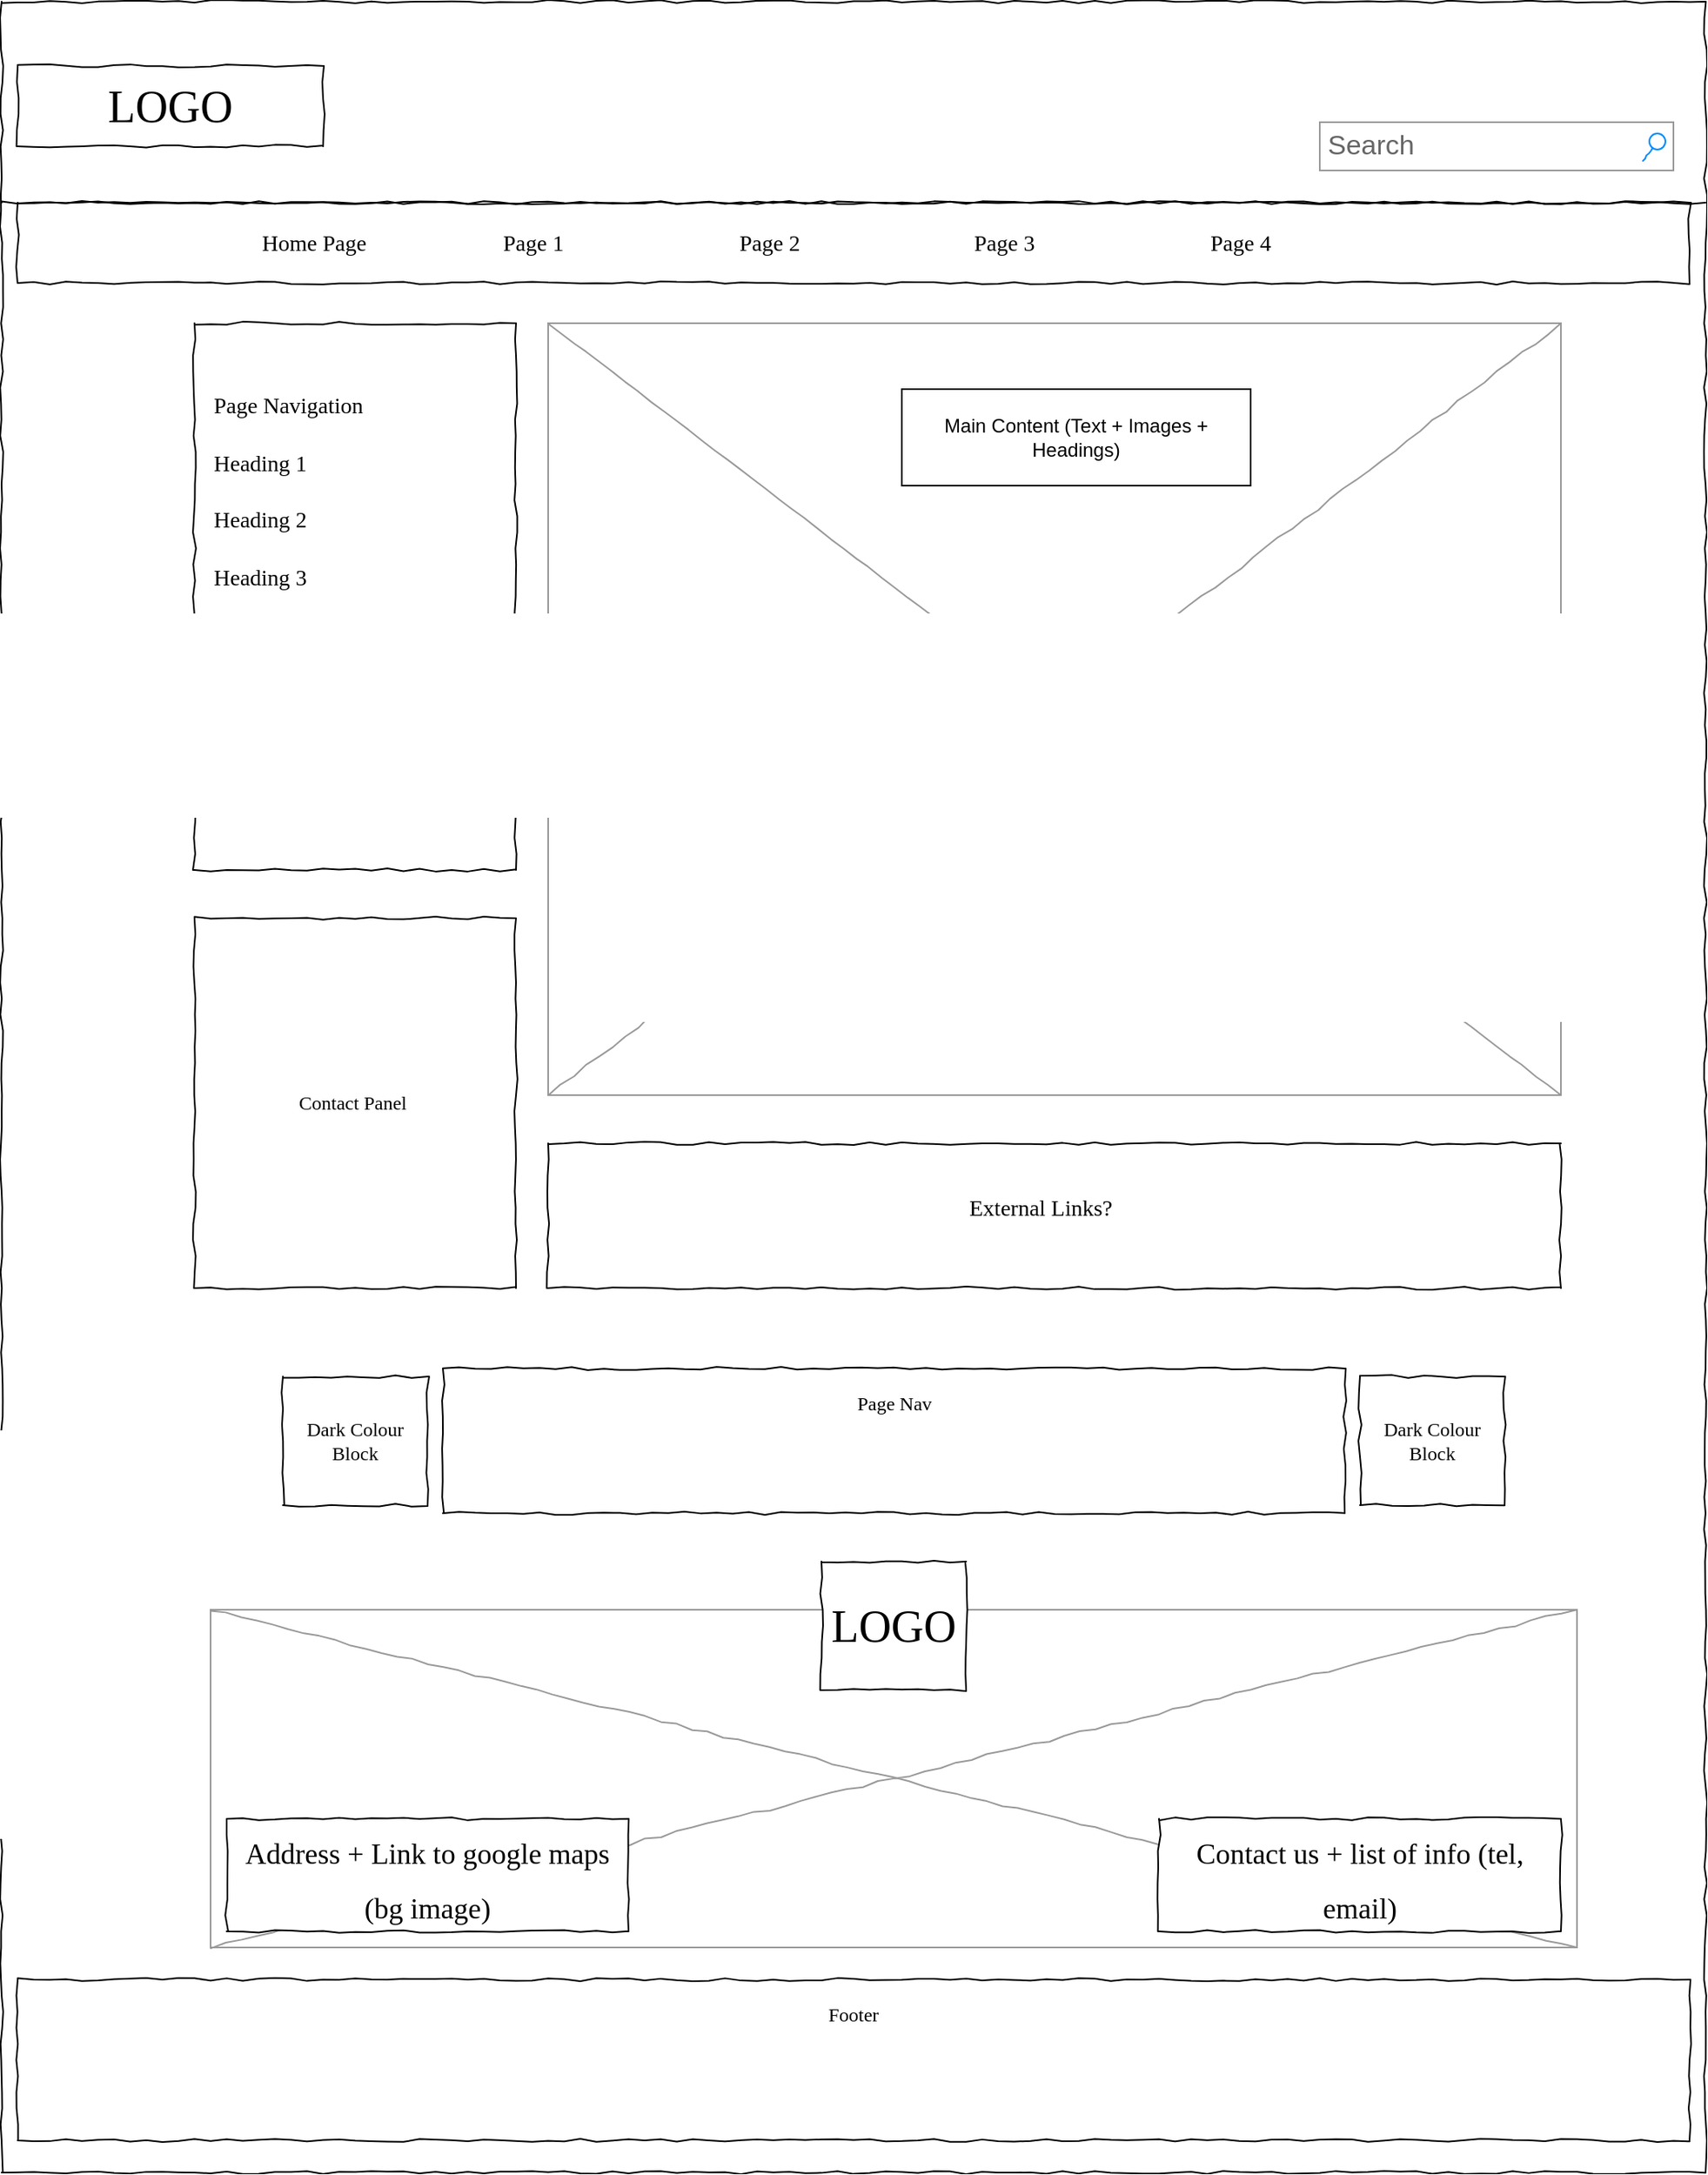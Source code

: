 <mxfile version="22.1.2" type="device">
  <diagram name="Page-1" id="03018318-947c-dd8e-b7a3-06fadd420f32">
    <mxGraphModel dx="1424" dy="1560" grid="1" gridSize="10" guides="1" tooltips="1" connect="1" arrows="1" fold="1" page="1" pageScale="1" pageWidth="1100" pageHeight="850" background="none" math="0" shadow="0">
      <root>
        <mxCell id="0" />
        <mxCell id="1" parent="0" />
        <mxCell id="677b7b8949515195-1" value="" style="whiteSpace=wrap;html=1;rounded=0;shadow=0;labelBackgroundColor=none;strokeColor=#000000;strokeWidth=1;fillColor=none;fontFamily=Verdana;fontSize=12;fontColor=#000000;align=center;comic=1;" parent="1" vertex="1">
          <mxGeometry x="20" y="20" width="1060" height="1350" as="geometry" />
        </mxCell>
        <mxCell id="677b7b8949515195-2" value="LOGO" style="whiteSpace=wrap;html=1;rounded=0;shadow=0;labelBackgroundColor=none;strokeWidth=1;fontFamily=Verdana;fontSize=28;align=center;comic=1;" parent="1" vertex="1">
          <mxGeometry x="30" y="60" width="190" height="50" as="geometry" />
        </mxCell>
        <mxCell id="677b7b8949515195-3" value="Search" style="strokeWidth=1;shadow=0;dashed=0;align=center;html=1;shape=mxgraph.mockup.forms.searchBox;strokeColor=#999999;mainText=;strokeColor2=#008cff;fontColor=#666666;fontSize=17;align=left;spacingLeft=3;rounded=0;labelBackgroundColor=none;comic=1;" parent="1" vertex="1">
          <mxGeometry x="840" y="95" width="220" height="30" as="geometry" />
        </mxCell>
        <mxCell id="677b7b8949515195-8" value="" style="whiteSpace=wrap;html=1;rounded=0;shadow=0;labelBackgroundColor=none;strokeWidth=1;fillColor=none;fontFamily=Verdana;fontSize=12;align=center;comic=1;" parent="1" vertex="1">
          <mxGeometry x="140" y="220" width="200" height="340" as="geometry" />
        </mxCell>
        <mxCell id="677b7b8949515195-9" value="" style="line;strokeWidth=1;html=1;rounded=0;shadow=0;labelBackgroundColor=none;fillColor=none;fontFamily=Verdana;fontSize=14;fontColor=#000000;align=center;comic=1;" parent="1" vertex="1">
          <mxGeometry x="20" y="140" width="1060" height="10" as="geometry" />
        </mxCell>
        <mxCell id="677b7b8949515195-10" value="" style="whiteSpace=wrap;html=1;rounded=0;shadow=0;labelBackgroundColor=none;strokeWidth=1;fillColor=none;fontFamily=Verdana;fontSize=12;align=center;comic=1;" parent="1" vertex="1">
          <mxGeometry x="30" y="145" width="1040" height="50" as="geometry" />
        </mxCell>
        <mxCell id="677b7b8949515195-11" value="Page 1" style="text;html=1;points=[];align=left;verticalAlign=top;spacingTop=-4;fontSize=14;fontFamily=Verdana;rounded=0;" parent="1" vertex="1">
          <mxGeometry x="330" y="160" width="60" height="20" as="geometry" />
        </mxCell>
        <mxCell id="677b7b8949515195-12" value="Page 2" style="text;html=1;points=[];align=left;verticalAlign=top;spacingTop=-4;fontSize=14;fontFamily=Verdana;rounded=0;" parent="1" vertex="1">
          <mxGeometry x="477" y="160" width="60" height="20" as="geometry" />
        </mxCell>
        <mxCell id="677b7b8949515195-13" value="Page 3" style="text;html=1;points=[];align=left;verticalAlign=top;spacingTop=-4;fontSize=14;fontFamily=Verdana;rounded=0;" parent="1" vertex="1">
          <mxGeometry x="623" y="160" width="60" height="20" as="geometry" />
        </mxCell>
        <mxCell id="677b7b8949515195-14" value="Page 4" style="text;html=1;points=[];align=left;verticalAlign=top;spacingTop=-4;fontSize=14;fontFamily=Verdana;rounded=0;" parent="1" vertex="1">
          <mxGeometry x="770" y="160" width="60" height="20" as="geometry" />
        </mxCell>
        <mxCell id="677b7b8949515195-16" value="" style="verticalLabelPosition=bottom;shadow=0;dashed=0;align=center;html=1;verticalAlign=top;strokeWidth=1;shape=mxgraph.mockup.graphics.simpleIcon;strokeColor=#999999;rounded=0;labelBackgroundColor=none;fontFamily=Verdana;fontSize=14;fontColor=#000000;comic=1;" parent="1" vertex="1">
          <mxGeometry x="360" y="220" width="630" height="480" as="geometry" />
        </mxCell>
        <mxCell id="677b7b8949515195-26" value="" style="whiteSpace=wrap;html=1;rounded=0;shadow=0;labelBackgroundColor=none;strokeWidth=1;fillColor=none;fontFamily=Verdana;fontSize=12;align=center;comic=1;" parent="1" vertex="1">
          <mxGeometry x="360" y="730" width="630" height="90" as="geometry" />
        </mxCell>
        <mxCell id="677b7b8949515195-27" value="Page Navigation" style="text;html=1;points=[];align=left;verticalAlign=top;spacingTop=-4;fontSize=14;fontFamily=Verdana;rounded=0;" parent="1" vertex="1">
          <mxGeometry x="150" y="261" width="170" height="20" as="geometry" />
        </mxCell>
        <mxCell id="677b7b8949515195-28" value="Heading 1" style="text;html=1;points=[];align=left;verticalAlign=top;spacingTop=-4;fontSize=14;fontFamily=Verdana;rounded=0;" parent="1" vertex="1">
          <mxGeometry x="150" y="297" width="170" height="20" as="geometry" />
        </mxCell>
        <mxCell id="677b7b8949515195-29" value="Heading 2" style="text;html=1;points=[];align=left;verticalAlign=top;spacingTop=-4;fontSize=14;fontFamily=Verdana;rounded=0;" parent="1" vertex="1">
          <mxGeometry x="150" y="332" width="170" height="20" as="geometry" />
        </mxCell>
        <mxCell id="677b7b8949515195-30" value="Heading 3" style="text;html=1;points=[];align=left;verticalAlign=top;spacingTop=-4;fontSize=14;fontFamily=Verdana;rounded=0;" parent="1" vertex="1">
          <mxGeometry x="150" y="368" width="170" height="20" as="geometry" />
        </mxCell>
        <mxCell id="677b7b8949515195-42" value="External Links?" style="text;html=1;points=[];align=left;verticalAlign=top;spacingTop=-4;fontSize=14;fontFamily=Verdana;rounded=0;" parent="1" vertex="1">
          <mxGeometry x="620" y="760" width="170" height="20" as="geometry" />
        </mxCell>
        <mxCell id="hNDHUw-a-cQ-KbqJNmIG-3" value="Contact Panel&amp;nbsp;" style="whiteSpace=wrap;html=1;rounded=0;shadow=0;labelBackgroundColor=none;strokeWidth=1;fillColor=none;fontFamily=Verdana;fontSize=12;align=center;comic=1;" vertex="1" parent="1">
          <mxGeometry x="140" y="590" width="200" height="230" as="geometry" />
        </mxCell>
        <mxCell id="hNDHUw-a-cQ-KbqJNmIG-4" value="Home Page" style="text;html=1;points=[];align=left;verticalAlign=top;spacingTop=-4;fontSize=14;fontFamily=Verdana;rounded=0;" vertex="1" parent="1">
          <mxGeometry x="180" y="160" width="60" height="20" as="geometry" />
        </mxCell>
        <mxCell id="hNDHUw-a-cQ-KbqJNmIG-5" value="&lt;div style=&quot;text-align: justify&quot;&gt;Footer&lt;/div&gt;" style="whiteSpace=wrap;html=1;rounded=0;shadow=0;labelBackgroundColor=none;strokeWidth=1;fillColor=none;fontFamily=Verdana;fontSize=12;align=center;verticalAlign=top;spacing=10;comic=1;" vertex="1" parent="1">
          <mxGeometry x="30" y="1250" width="1040" height="100" as="geometry" />
        </mxCell>
        <mxCell id="hNDHUw-a-cQ-KbqJNmIG-7" value="Main Content (Text + Images + Headings)" style="rounded=0;whiteSpace=wrap;html=1;" vertex="1" parent="1">
          <mxGeometry x="580" y="261" width="217" height="60" as="geometry" />
        </mxCell>
        <mxCell id="hNDHUw-a-cQ-KbqJNmIG-9" value="" style="verticalLabelPosition=bottom;shadow=0;dashed=0;align=center;html=1;verticalAlign=top;strokeWidth=1;shape=mxgraph.mockup.graphics.simpleIcon;strokeColor=#999999;rounded=0;labelBackgroundColor=none;fontFamily=Verdana;fontSize=14;fontColor=#000000;comic=1;" vertex="1" parent="1">
          <mxGeometry x="150" y="1020" width="850" height="210" as="geometry" />
        </mxCell>
        <mxCell id="hNDHUw-a-cQ-KbqJNmIG-11" value="LOGO" style="whiteSpace=wrap;html=1;rounded=0;shadow=0;labelBackgroundColor=none;strokeWidth=1;fontFamily=Verdana;fontSize=28;align=center;comic=1;" vertex="1" parent="1">
          <mxGeometry x="530" y="990" width="90" height="80" as="geometry" />
        </mxCell>
        <mxCell id="hNDHUw-a-cQ-KbqJNmIG-12" value="&lt;font style=&quot;font-size: 18px;&quot;&gt;Address + Link to google maps (bg image)&lt;/font&gt;" style="whiteSpace=wrap;html=1;rounded=0;shadow=0;labelBackgroundColor=none;strokeWidth=1;fontFamily=Verdana;fontSize=28;align=center;comic=1;" vertex="1" parent="1">
          <mxGeometry x="160" y="1150" width="250" height="70" as="geometry" />
        </mxCell>
        <mxCell id="hNDHUw-a-cQ-KbqJNmIG-13" value="&lt;font style=&quot;font-size: 18px;&quot;&gt;Contact us + list of info (tel, email)&lt;/font&gt;" style="whiteSpace=wrap;html=1;rounded=0;shadow=0;labelBackgroundColor=none;strokeWidth=1;fontFamily=Verdana;fontSize=28;align=center;comic=1;" vertex="1" parent="1">
          <mxGeometry x="740" y="1150" width="250" height="70" as="geometry" />
        </mxCell>
        <mxCell id="hNDHUw-a-cQ-KbqJNmIG-14" value="&lt;div style=&quot;text-align: justify&quot;&gt;Page Nav&lt;/div&gt;" style="whiteSpace=wrap;html=1;rounded=0;shadow=0;labelBackgroundColor=none;strokeWidth=1;fillColor=none;fontFamily=Verdana;fontSize=12;align=center;verticalAlign=top;spacing=10;comic=1;" vertex="1" parent="1">
          <mxGeometry x="294.5" y="870" width="561" height="90" as="geometry" />
        </mxCell>
        <mxCell id="hNDHUw-a-cQ-KbqJNmIG-15" value="Dark Colour Block" style="whiteSpace=wrap;html=1;rounded=0;shadow=0;labelBackgroundColor=none;strokeWidth=1;fillColor=none;fontFamily=Verdana;fontSize=12;align=center;comic=1;" vertex="1" parent="1">
          <mxGeometry x="865" y="875" width="90" height="80" as="geometry" />
        </mxCell>
        <mxCell id="hNDHUw-a-cQ-KbqJNmIG-16" value="Dark Colour Block" style="whiteSpace=wrap;html=1;rounded=0;shadow=0;labelBackgroundColor=none;strokeWidth=1;fillColor=none;fontFamily=Verdana;fontSize=12;align=center;comic=1;" vertex="1" parent="1">
          <mxGeometry x="195" y="875" width="90" height="80" as="geometry" />
        </mxCell>
      </root>
    </mxGraphModel>
  </diagram>
</mxfile>
